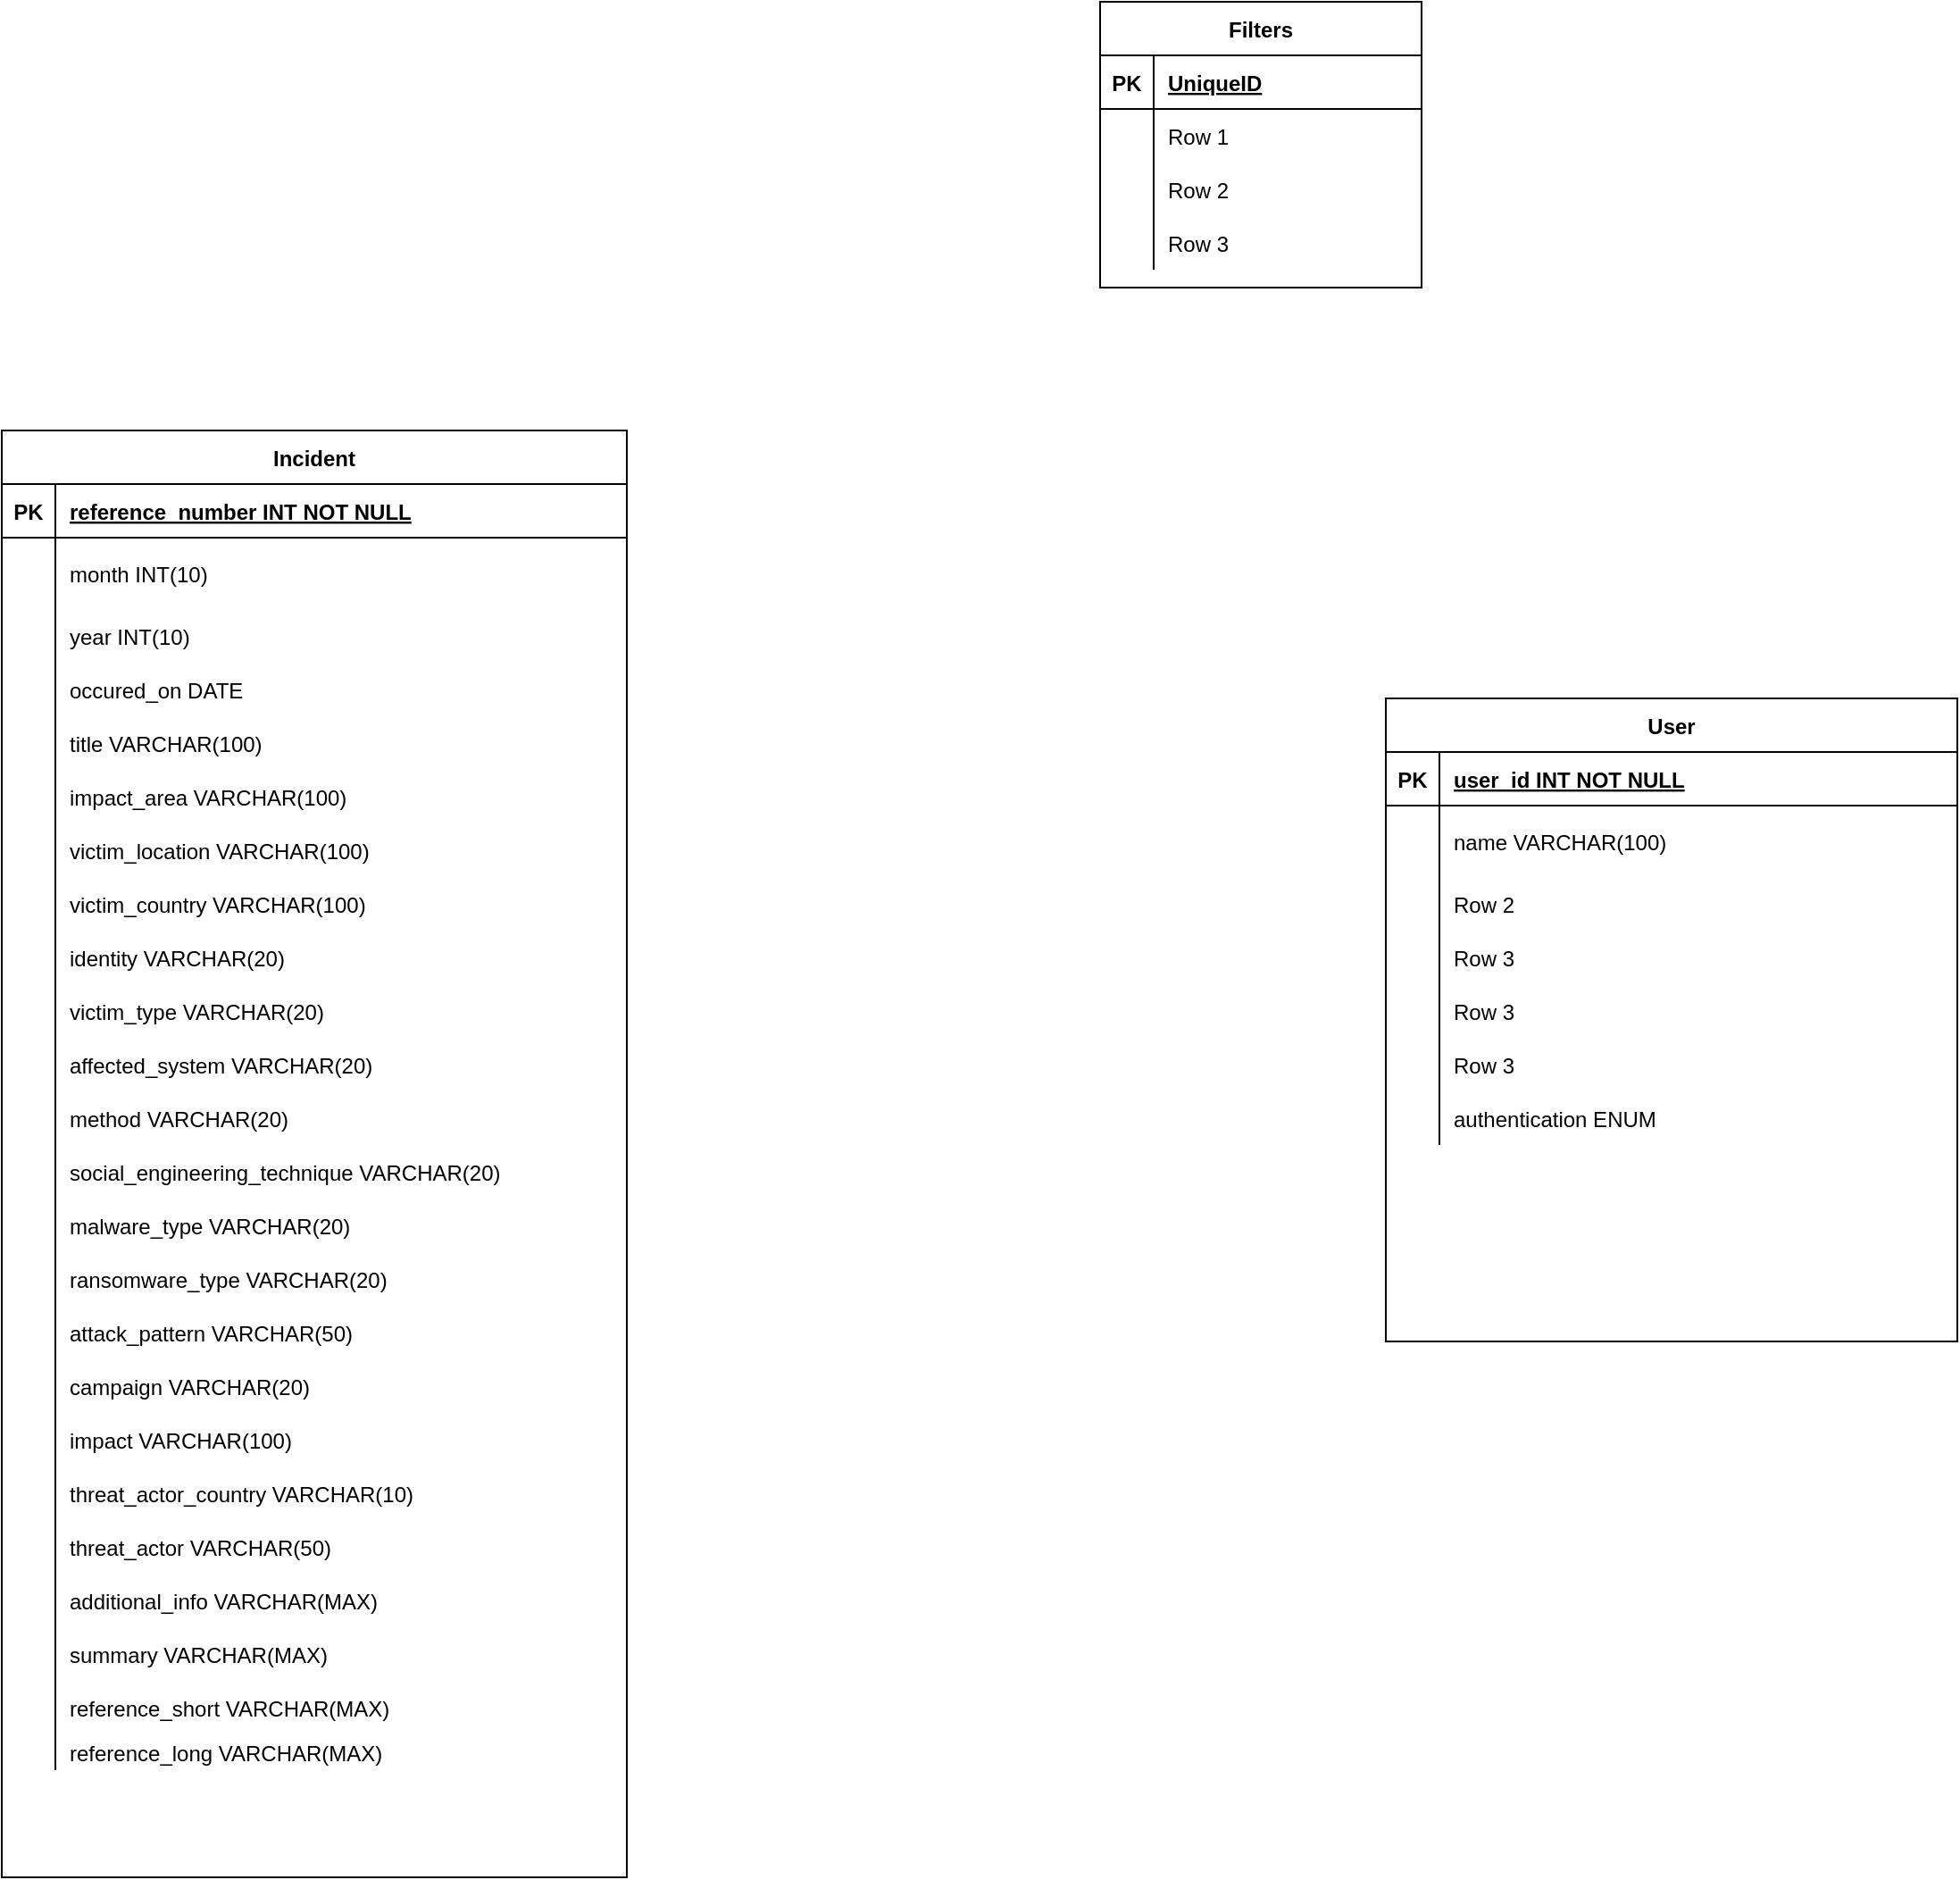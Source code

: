 <mxfile version="13.9.9" type="device"><diagram id="R2lEEEUBdFMjLlhIrx00" name="Page-1"><mxGraphModel dx="1463" dy="1934" grid="1" gridSize="10" guides="1" tooltips="1" connect="1" arrows="1" fold="1" page="1" pageScale="1" pageWidth="850" pageHeight="1100" math="0" shadow="0" extFonts="Permanent Marker^https://fonts.googleapis.com/css?family=Permanent+Marker"><root><mxCell id="0"/><mxCell id="1" parent="0"/><mxCell id="C-vyLk0tnHw3VtMMgP7b-23" value="Incident" style="shape=table;startSize=30;container=1;collapsible=1;childLayout=tableLayout;fixedRows=1;rowLines=0;fontStyle=1;align=center;resizeLast=1;" parent="1" vertex="1"><mxGeometry x="75" y="-490" width="350" height="810" as="geometry"/></mxCell><mxCell id="C-vyLk0tnHw3VtMMgP7b-24" value="" style="shape=partialRectangle;collapsible=0;dropTarget=0;pointerEvents=0;fillColor=none;points=[[0,0.5],[1,0.5]];portConstraint=eastwest;top=0;left=0;right=0;bottom=1;" parent="C-vyLk0tnHw3VtMMgP7b-23" vertex="1"><mxGeometry y="30" width="350" height="30" as="geometry"/></mxCell><mxCell id="C-vyLk0tnHw3VtMMgP7b-25" value="PK" style="shape=partialRectangle;overflow=hidden;connectable=0;fillColor=none;top=0;left=0;bottom=0;right=0;fontStyle=1;" parent="C-vyLk0tnHw3VtMMgP7b-24" vertex="1"><mxGeometry width="30" height="30" as="geometry"/></mxCell><mxCell id="C-vyLk0tnHw3VtMMgP7b-26" value="reference_number INT NOT NULL" style="shape=partialRectangle;overflow=hidden;connectable=0;fillColor=none;top=0;left=0;bottom=0;right=0;align=left;spacingLeft=6;fontStyle=5;" parent="C-vyLk0tnHw3VtMMgP7b-24" vertex="1"><mxGeometry x="30" width="320" height="30" as="geometry"/></mxCell><mxCell id="C-vyLk0tnHw3VtMMgP7b-27" value="" style="shape=partialRectangle;collapsible=0;dropTarget=0;pointerEvents=0;fillColor=none;points=[[0,0.5],[1,0.5]];portConstraint=eastwest;top=0;left=0;right=0;bottom=0;" parent="C-vyLk0tnHw3VtMMgP7b-23" vertex="1"><mxGeometry y="60" width="350" height="40" as="geometry"/></mxCell><mxCell id="C-vyLk0tnHw3VtMMgP7b-28" value="" style="shape=partialRectangle;overflow=hidden;connectable=0;fillColor=none;top=0;left=0;bottom=0;right=0;" parent="C-vyLk0tnHw3VtMMgP7b-27" vertex="1"><mxGeometry width="30" height="40" as="geometry"/></mxCell><mxCell id="C-vyLk0tnHw3VtMMgP7b-29" value="month INT(10)" style="shape=partialRectangle;overflow=hidden;connectable=0;fillColor=none;top=0;left=0;bottom=0;right=0;align=left;spacingLeft=6;" parent="C-vyLk0tnHw3VtMMgP7b-27" vertex="1"><mxGeometry x="30" width="320" height="40" as="geometry"/></mxCell><mxCell id="mZzaC0YMldIAz-Wv81m_-47" value="" style="shape=partialRectangle;collapsible=0;dropTarget=0;pointerEvents=0;fillColor=none;points=[[0,0.5],[1,0.5]];portConstraint=eastwest;top=0;left=0;right=0;bottom=0;" parent="C-vyLk0tnHw3VtMMgP7b-23" vertex="1"><mxGeometry y="100" width="350" height="30" as="geometry"/></mxCell><mxCell id="mZzaC0YMldIAz-Wv81m_-48" value="" style="shape=partialRectangle;overflow=hidden;connectable=0;fillColor=none;top=0;left=0;bottom=0;right=0;" parent="mZzaC0YMldIAz-Wv81m_-47" vertex="1"><mxGeometry width="30" height="30" as="geometry"/></mxCell><mxCell id="mZzaC0YMldIAz-Wv81m_-49" value="year INT(10)" style="shape=partialRectangle;overflow=hidden;connectable=0;fillColor=none;top=0;left=0;bottom=0;right=0;align=left;spacingLeft=6;" parent="mZzaC0YMldIAz-Wv81m_-47" vertex="1"><mxGeometry x="30" width="320" height="30" as="geometry"/></mxCell><mxCell id="mZzaC0YMldIAz-Wv81m_-62" value="" style="shape=partialRectangle;collapsible=0;dropTarget=0;pointerEvents=0;fillColor=none;points=[[0,0.5],[1,0.5]];portConstraint=eastwest;top=0;left=0;right=0;bottom=0;" parent="C-vyLk0tnHw3VtMMgP7b-23" vertex="1"><mxGeometry y="130" width="350" height="30" as="geometry"/></mxCell><mxCell id="mZzaC0YMldIAz-Wv81m_-63" value="" style="shape=partialRectangle;overflow=hidden;connectable=0;fillColor=none;top=0;left=0;bottom=0;right=0;" parent="mZzaC0YMldIAz-Wv81m_-62" vertex="1"><mxGeometry width="30" height="30" as="geometry"/></mxCell><mxCell id="mZzaC0YMldIAz-Wv81m_-64" value="occured_on DATE" style="shape=partialRectangle;overflow=hidden;connectable=0;fillColor=none;top=0;left=0;bottom=0;right=0;align=left;spacingLeft=6;" parent="mZzaC0YMldIAz-Wv81m_-62" vertex="1"><mxGeometry x="30" width="320" height="30" as="geometry"/></mxCell><mxCell id="mZzaC0YMldIAz-Wv81m_-50" value="" style="shape=partialRectangle;collapsible=0;dropTarget=0;pointerEvents=0;fillColor=none;points=[[0,0.5],[1,0.5]];portConstraint=eastwest;top=0;left=0;right=0;bottom=0;" parent="C-vyLk0tnHw3VtMMgP7b-23" vertex="1"><mxGeometry y="160" width="350" height="30" as="geometry"/></mxCell><mxCell id="mZzaC0YMldIAz-Wv81m_-51" value="" style="shape=partialRectangle;overflow=hidden;connectable=0;fillColor=none;top=0;left=0;bottom=0;right=0;" parent="mZzaC0YMldIAz-Wv81m_-50" vertex="1"><mxGeometry width="30" height="30" as="geometry"/></mxCell><mxCell id="mZzaC0YMldIAz-Wv81m_-52" value="title VARCHAR(100)" style="shape=partialRectangle;overflow=hidden;connectable=0;fillColor=none;top=0;left=0;bottom=0;right=0;align=left;spacingLeft=6;" parent="mZzaC0YMldIAz-Wv81m_-50" vertex="1"><mxGeometry x="30" width="320" height="30" as="geometry"/></mxCell><mxCell id="mZzaC0YMldIAz-Wv81m_-53" value="" style="shape=partialRectangle;collapsible=0;dropTarget=0;pointerEvents=0;fillColor=none;points=[[0,0.5],[1,0.5]];portConstraint=eastwest;top=0;left=0;right=0;bottom=0;" parent="C-vyLk0tnHw3VtMMgP7b-23" vertex="1"><mxGeometry y="190" width="350" height="30" as="geometry"/></mxCell><mxCell id="mZzaC0YMldIAz-Wv81m_-54" value="" style="shape=partialRectangle;overflow=hidden;connectable=0;fillColor=none;top=0;left=0;bottom=0;right=0;" parent="mZzaC0YMldIAz-Wv81m_-53" vertex="1"><mxGeometry width="30" height="30" as="geometry"/></mxCell><mxCell id="mZzaC0YMldIAz-Wv81m_-55" value="impact_area VARCHAR(100)" style="shape=partialRectangle;overflow=hidden;connectable=0;fillColor=none;top=0;left=0;bottom=0;right=0;align=left;spacingLeft=6;" parent="mZzaC0YMldIAz-Wv81m_-53" vertex="1"><mxGeometry x="30" width="320" height="30" as="geometry"/></mxCell><mxCell id="mZzaC0YMldIAz-Wv81m_-56" value="" style="shape=partialRectangle;collapsible=0;dropTarget=0;pointerEvents=0;fillColor=none;points=[[0,0.5],[1,0.5]];portConstraint=eastwest;top=0;left=0;right=0;bottom=0;" parent="C-vyLk0tnHw3VtMMgP7b-23" vertex="1"><mxGeometry y="220" width="350" height="30" as="geometry"/></mxCell><mxCell id="mZzaC0YMldIAz-Wv81m_-57" value="" style="shape=partialRectangle;overflow=hidden;connectable=0;fillColor=none;top=0;left=0;bottom=0;right=0;" parent="mZzaC0YMldIAz-Wv81m_-56" vertex="1"><mxGeometry width="30" height="30" as="geometry"/></mxCell><mxCell id="mZzaC0YMldIAz-Wv81m_-58" value="victim_location VARCHAR(100)" style="shape=partialRectangle;overflow=hidden;connectable=0;fillColor=none;top=0;left=0;bottom=0;right=0;align=left;spacingLeft=6;" parent="mZzaC0YMldIAz-Wv81m_-56" vertex="1"><mxGeometry x="30" width="320" height="30" as="geometry"/></mxCell><mxCell id="mZzaC0YMldIAz-Wv81m_-59" value="" style="shape=partialRectangle;collapsible=0;dropTarget=0;pointerEvents=0;fillColor=none;points=[[0,0.5],[1,0.5]];portConstraint=eastwest;top=0;left=0;right=0;bottom=0;" parent="C-vyLk0tnHw3VtMMgP7b-23" vertex="1"><mxGeometry y="250" width="350" height="30" as="geometry"/></mxCell><mxCell id="mZzaC0YMldIAz-Wv81m_-60" value="" style="shape=partialRectangle;overflow=hidden;connectable=0;fillColor=none;top=0;left=0;bottom=0;right=0;" parent="mZzaC0YMldIAz-Wv81m_-59" vertex="1"><mxGeometry width="30" height="30" as="geometry"/></mxCell><mxCell id="mZzaC0YMldIAz-Wv81m_-61" value="victim_country VARCHAR(100)" style="shape=partialRectangle;overflow=hidden;connectable=0;fillColor=none;top=0;left=0;bottom=0;right=0;align=left;spacingLeft=6;" parent="mZzaC0YMldIAz-Wv81m_-59" vertex="1"><mxGeometry x="30" width="320" height="30" as="geometry"/></mxCell><mxCell id="mZzaC0YMldIAz-Wv81m_-65" value="" style="shape=partialRectangle;collapsible=0;dropTarget=0;pointerEvents=0;fillColor=none;points=[[0,0.5],[1,0.5]];portConstraint=eastwest;top=0;left=0;right=0;bottom=0;" parent="C-vyLk0tnHw3VtMMgP7b-23" vertex="1"><mxGeometry y="280" width="350" height="30" as="geometry"/></mxCell><mxCell id="mZzaC0YMldIAz-Wv81m_-66" value="" style="shape=partialRectangle;overflow=hidden;connectable=0;fillColor=none;top=0;left=0;bottom=0;right=0;" parent="mZzaC0YMldIAz-Wv81m_-65" vertex="1"><mxGeometry width="30" height="30" as="geometry"/></mxCell><mxCell id="mZzaC0YMldIAz-Wv81m_-67" value="identity VARCHAR(20)" style="shape=partialRectangle;overflow=hidden;connectable=0;fillColor=none;top=0;left=0;bottom=0;right=0;align=left;spacingLeft=6;" parent="mZzaC0YMldIAz-Wv81m_-65" vertex="1"><mxGeometry x="30" width="320" height="30" as="geometry"/></mxCell><mxCell id="mZzaC0YMldIAz-Wv81m_-68" value="" style="shape=partialRectangle;collapsible=0;dropTarget=0;pointerEvents=0;fillColor=none;points=[[0,0.5],[1,0.5]];portConstraint=eastwest;top=0;left=0;right=0;bottom=0;" parent="C-vyLk0tnHw3VtMMgP7b-23" vertex="1"><mxGeometry y="310" width="350" height="30" as="geometry"/></mxCell><mxCell id="mZzaC0YMldIAz-Wv81m_-69" value="" style="shape=partialRectangle;overflow=hidden;connectable=0;fillColor=none;top=0;left=0;bottom=0;right=0;" parent="mZzaC0YMldIAz-Wv81m_-68" vertex="1"><mxGeometry width="30" height="30" as="geometry"/></mxCell><mxCell id="mZzaC0YMldIAz-Wv81m_-70" value="victim_type VARCHAR(20)" style="shape=partialRectangle;overflow=hidden;connectable=0;fillColor=none;top=0;left=0;bottom=0;right=0;align=left;spacingLeft=6;" parent="mZzaC0YMldIAz-Wv81m_-68" vertex="1"><mxGeometry x="30" width="320" height="30" as="geometry"/></mxCell><mxCell id="mZzaC0YMldIAz-Wv81m_-71" value="" style="shape=partialRectangle;collapsible=0;dropTarget=0;pointerEvents=0;fillColor=none;points=[[0,0.5],[1,0.5]];portConstraint=eastwest;top=0;left=0;right=0;bottom=0;" parent="C-vyLk0tnHw3VtMMgP7b-23" vertex="1"><mxGeometry y="340" width="350" height="30" as="geometry"/></mxCell><mxCell id="mZzaC0YMldIAz-Wv81m_-72" value="" style="shape=partialRectangle;overflow=hidden;connectable=0;fillColor=none;top=0;left=0;bottom=0;right=0;" parent="mZzaC0YMldIAz-Wv81m_-71" vertex="1"><mxGeometry width="30" height="30" as="geometry"/></mxCell><mxCell id="mZzaC0YMldIAz-Wv81m_-73" value="affected_system VARCHAR(20)" style="shape=partialRectangle;overflow=hidden;connectable=0;fillColor=none;top=0;left=0;bottom=0;right=0;align=left;spacingLeft=6;" parent="mZzaC0YMldIAz-Wv81m_-71" vertex="1"><mxGeometry x="30" width="320" height="30" as="geometry"/></mxCell><mxCell id="mZzaC0YMldIAz-Wv81m_-74" value="" style="shape=partialRectangle;collapsible=0;dropTarget=0;pointerEvents=0;fillColor=none;points=[[0,0.5],[1,0.5]];portConstraint=eastwest;top=0;left=0;right=0;bottom=0;" parent="C-vyLk0tnHw3VtMMgP7b-23" vertex="1"><mxGeometry y="370" width="350" height="30" as="geometry"/></mxCell><mxCell id="mZzaC0YMldIAz-Wv81m_-75" value="" style="shape=partialRectangle;overflow=hidden;connectable=0;fillColor=none;top=0;left=0;bottom=0;right=0;" parent="mZzaC0YMldIAz-Wv81m_-74" vertex="1"><mxGeometry width="30" height="30" as="geometry"/></mxCell><mxCell id="mZzaC0YMldIAz-Wv81m_-76" value="method VARCHAR(20)" style="shape=partialRectangle;overflow=hidden;connectable=0;fillColor=none;top=0;left=0;bottom=0;right=0;align=left;spacingLeft=6;" parent="mZzaC0YMldIAz-Wv81m_-74" vertex="1"><mxGeometry x="30" width="320" height="30" as="geometry"/></mxCell><mxCell id="mZzaC0YMldIAz-Wv81m_-77" value="" style="shape=partialRectangle;collapsible=0;dropTarget=0;pointerEvents=0;fillColor=none;points=[[0,0.5],[1,0.5]];portConstraint=eastwest;top=0;left=0;right=0;bottom=0;" parent="C-vyLk0tnHw3VtMMgP7b-23" vertex="1"><mxGeometry y="400" width="350" height="30" as="geometry"/></mxCell><mxCell id="mZzaC0YMldIAz-Wv81m_-78" value="" style="shape=partialRectangle;overflow=hidden;connectable=0;fillColor=none;top=0;left=0;bottom=0;right=0;" parent="mZzaC0YMldIAz-Wv81m_-77" vertex="1"><mxGeometry width="30" height="30" as="geometry"/></mxCell><mxCell id="mZzaC0YMldIAz-Wv81m_-79" value="social_engineering_technique VARCHAR(20)" style="shape=partialRectangle;overflow=hidden;connectable=0;fillColor=none;top=0;left=0;bottom=0;right=0;align=left;spacingLeft=6;" parent="mZzaC0YMldIAz-Wv81m_-77" vertex="1"><mxGeometry x="30" width="320" height="30" as="geometry"/></mxCell><mxCell id="mZzaC0YMldIAz-Wv81m_-80" value="" style="shape=partialRectangle;collapsible=0;dropTarget=0;pointerEvents=0;fillColor=none;points=[[0,0.5],[1,0.5]];portConstraint=eastwest;top=0;left=0;right=0;bottom=0;" parent="C-vyLk0tnHw3VtMMgP7b-23" vertex="1"><mxGeometry y="430" width="350" height="30" as="geometry"/></mxCell><mxCell id="mZzaC0YMldIAz-Wv81m_-81" value="" style="shape=partialRectangle;overflow=hidden;connectable=0;fillColor=none;top=0;left=0;bottom=0;right=0;" parent="mZzaC0YMldIAz-Wv81m_-80" vertex="1"><mxGeometry width="30" height="30" as="geometry"/></mxCell><mxCell id="mZzaC0YMldIAz-Wv81m_-82" value="malware_type VARCHAR(20)" style="shape=partialRectangle;overflow=hidden;connectable=0;fillColor=none;top=0;left=0;bottom=0;right=0;align=left;spacingLeft=6;" parent="mZzaC0YMldIAz-Wv81m_-80" vertex="1"><mxGeometry x="30" width="320" height="30" as="geometry"/></mxCell><mxCell id="mZzaC0YMldIAz-Wv81m_-83" value="" style="shape=partialRectangle;collapsible=0;dropTarget=0;pointerEvents=0;fillColor=none;points=[[0,0.5],[1,0.5]];portConstraint=eastwest;top=0;left=0;right=0;bottom=0;" parent="C-vyLk0tnHw3VtMMgP7b-23" vertex="1"><mxGeometry y="460" width="350" height="30" as="geometry"/></mxCell><mxCell id="mZzaC0YMldIAz-Wv81m_-84" value="" style="shape=partialRectangle;overflow=hidden;connectable=0;fillColor=none;top=0;left=0;bottom=0;right=0;" parent="mZzaC0YMldIAz-Wv81m_-83" vertex="1"><mxGeometry width="30" height="30" as="geometry"/></mxCell><mxCell id="mZzaC0YMldIAz-Wv81m_-85" value="ransomware_type VARCHAR(20)" style="shape=partialRectangle;overflow=hidden;connectable=0;fillColor=none;top=0;left=0;bottom=0;right=0;align=left;spacingLeft=6;" parent="mZzaC0YMldIAz-Wv81m_-83" vertex="1"><mxGeometry x="30" width="320" height="30" as="geometry"/></mxCell><mxCell id="mZzaC0YMldIAz-Wv81m_-86" value="" style="shape=partialRectangle;collapsible=0;dropTarget=0;pointerEvents=0;fillColor=none;points=[[0,0.5],[1,0.5]];portConstraint=eastwest;top=0;left=0;right=0;bottom=0;" parent="C-vyLk0tnHw3VtMMgP7b-23" vertex="1"><mxGeometry y="490" width="350" height="30" as="geometry"/></mxCell><mxCell id="mZzaC0YMldIAz-Wv81m_-87" value="" style="shape=partialRectangle;overflow=hidden;connectable=0;fillColor=none;top=0;left=0;bottom=0;right=0;" parent="mZzaC0YMldIAz-Wv81m_-86" vertex="1"><mxGeometry width="30" height="30" as="geometry"/></mxCell><mxCell id="mZzaC0YMldIAz-Wv81m_-88" value="attack_pattern VARCHAR(50)" style="shape=partialRectangle;overflow=hidden;connectable=0;fillColor=none;top=0;left=0;bottom=0;right=0;align=left;spacingLeft=6;" parent="mZzaC0YMldIAz-Wv81m_-86" vertex="1"><mxGeometry x="30" width="320" height="30" as="geometry"/></mxCell><mxCell id="mZzaC0YMldIAz-Wv81m_-89" value="" style="shape=partialRectangle;collapsible=0;dropTarget=0;pointerEvents=0;fillColor=none;points=[[0,0.5],[1,0.5]];portConstraint=eastwest;top=0;left=0;right=0;bottom=0;" parent="C-vyLk0tnHw3VtMMgP7b-23" vertex="1"><mxGeometry y="520" width="350" height="30" as="geometry"/></mxCell><mxCell id="mZzaC0YMldIAz-Wv81m_-90" value="" style="shape=partialRectangle;overflow=hidden;connectable=0;fillColor=none;top=0;left=0;bottom=0;right=0;" parent="mZzaC0YMldIAz-Wv81m_-89" vertex="1"><mxGeometry width="30" height="30" as="geometry"/></mxCell><mxCell id="mZzaC0YMldIAz-Wv81m_-91" value="campaign VARCHAR(20)" style="shape=partialRectangle;overflow=hidden;connectable=0;fillColor=none;top=0;left=0;bottom=0;right=0;align=left;spacingLeft=6;" parent="mZzaC0YMldIAz-Wv81m_-89" vertex="1"><mxGeometry x="30" width="320" height="30" as="geometry"/></mxCell><mxCell id="mZzaC0YMldIAz-Wv81m_-92" value="" style="shape=partialRectangle;collapsible=0;dropTarget=0;pointerEvents=0;fillColor=none;points=[[0,0.5],[1,0.5]];portConstraint=eastwest;top=0;left=0;right=0;bottom=0;" parent="C-vyLk0tnHw3VtMMgP7b-23" vertex="1"><mxGeometry y="550" width="350" height="30" as="geometry"/></mxCell><mxCell id="mZzaC0YMldIAz-Wv81m_-93" value="" style="shape=partialRectangle;overflow=hidden;connectable=0;fillColor=none;top=0;left=0;bottom=0;right=0;" parent="mZzaC0YMldIAz-Wv81m_-92" vertex="1"><mxGeometry width="30" height="30" as="geometry"/></mxCell><mxCell id="mZzaC0YMldIAz-Wv81m_-94" value="impact VARCHAR(100)" style="shape=partialRectangle;overflow=hidden;connectable=0;fillColor=none;top=0;left=0;bottom=0;right=0;align=left;spacingLeft=6;" parent="mZzaC0YMldIAz-Wv81m_-92" vertex="1"><mxGeometry x="30" width="320" height="30" as="geometry"/></mxCell><mxCell id="mZzaC0YMldIAz-Wv81m_-95" value="" style="shape=partialRectangle;collapsible=0;dropTarget=0;pointerEvents=0;fillColor=none;points=[[0,0.5],[1,0.5]];portConstraint=eastwest;top=0;left=0;right=0;bottom=0;" parent="C-vyLk0tnHw3VtMMgP7b-23" vertex="1"><mxGeometry y="580" width="350" height="30" as="geometry"/></mxCell><mxCell id="mZzaC0YMldIAz-Wv81m_-96" value="" style="shape=partialRectangle;overflow=hidden;connectable=0;fillColor=none;top=0;left=0;bottom=0;right=0;" parent="mZzaC0YMldIAz-Wv81m_-95" vertex="1"><mxGeometry width="30" height="30" as="geometry"/></mxCell><mxCell id="mZzaC0YMldIAz-Wv81m_-97" value="threat_actor_country VARCHAR(10)" style="shape=partialRectangle;overflow=hidden;connectable=0;fillColor=none;top=0;left=0;bottom=0;right=0;align=left;spacingLeft=6;" parent="mZzaC0YMldIAz-Wv81m_-95" vertex="1"><mxGeometry x="30" width="320" height="30" as="geometry"/></mxCell><mxCell id="mZzaC0YMldIAz-Wv81m_-98" value="" style="shape=partialRectangle;collapsible=0;dropTarget=0;pointerEvents=0;fillColor=none;points=[[0,0.5],[1,0.5]];portConstraint=eastwest;top=0;left=0;right=0;bottom=0;" parent="C-vyLk0tnHw3VtMMgP7b-23" vertex="1"><mxGeometry y="610" width="350" height="30" as="geometry"/></mxCell><mxCell id="mZzaC0YMldIAz-Wv81m_-99" value="" style="shape=partialRectangle;overflow=hidden;connectable=0;fillColor=none;top=0;left=0;bottom=0;right=0;" parent="mZzaC0YMldIAz-Wv81m_-98" vertex="1"><mxGeometry width="30" height="30" as="geometry"/></mxCell><mxCell id="mZzaC0YMldIAz-Wv81m_-100" value="threat_actor VARCHAR(50)" style="shape=partialRectangle;overflow=hidden;connectable=0;fillColor=none;top=0;left=0;bottom=0;right=0;align=left;spacingLeft=6;" parent="mZzaC0YMldIAz-Wv81m_-98" vertex="1"><mxGeometry x="30" width="320" height="30" as="geometry"/></mxCell><mxCell id="mZzaC0YMldIAz-Wv81m_-101" value="" style="shape=partialRectangle;collapsible=0;dropTarget=0;pointerEvents=0;fillColor=none;points=[[0,0.5],[1,0.5]];portConstraint=eastwest;top=0;left=0;right=0;bottom=0;" parent="C-vyLk0tnHw3VtMMgP7b-23" vertex="1"><mxGeometry y="640" width="350" height="30" as="geometry"/></mxCell><mxCell id="mZzaC0YMldIAz-Wv81m_-102" value="" style="shape=partialRectangle;overflow=hidden;connectable=0;fillColor=none;top=0;left=0;bottom=0;right=0;" parent="mZzaC0YMldIAz-Wv81m_-101" vertex="1"><mxGeometry width="30" height="30" as="geometry"/></mxCell><mxCell id="mZzaC0YMldIAz-Wv81m_-103" value="additional_info VARCHAR(MAX)" style="shape=partialRectangle;overflow=hidden;connectable=0;fillColor=none;top=0;left=0;bottom=0;right=0;align=left;spacingLeft=6;" parent="mZzaC0YMldIAz-Wv81m_-101" vertex="1"><mxGeometry x="30" width="320" height="30" as="geometry"/></mxCell><mxCell id="mZzaC0YMldIAz-Wv81m_-104" value="" style="shape=partialRectangle;collapsible=0;dropTarget=0;pointerEvents=0;fillColor=none;points=[[0,0.5],[1,0.5]];portConstraint=eastwest;top=0;left=0;right=0;bottom=0;" parent="C-vyLk0tnHw3VtMMgP7b-23" vertex="1"><mxGeometry y="670" width="350" height="30" as="geometry"/></mxCell><mxCell id="mZzaC0YMldIAz-Wv81m_-105" value="" style="shape=partialRectangle;overflow=hidden;connectable=0;fillColor=none;top=0;left=0;bottom=0;right=0;" parent="mZzaC0YMldIAz-Wv81m_-104" vertex="1"><mxGeometry width="30" height="30" as="geometry"/></mxCell><mxCell id="mZzaC0YMldIAz-Wv81m_-106" value="summary VARCHAR(MAX)" style="shape=partialRectangle;overflow=hidden;connectable=0;fillColor=none;top=0;left=0;bottom=0;right=0;align=left;spacingLeft=6;" parent="mZzaC0YMldIAz-Wv81m_-104" vertex="1"><mxGeometry x="30" width="320" height="30" as="geometry"/></mxCell><mxCell id="mZzaC0YMldIAz-Wv81m_-107" value="" style="shape=partialRectangle;collapsible=0;dropTarget=0;pointerEvents=0;fillColor=none;points=[[0,0.5],[1,0.5]];portConstraint=eastwest;top=0;left=0;right=0;bottom=0;" parent="C-vyLk0tnHw3VtMMgP7b-23" vertex="1"><mxGeometry y="700" width="350" height="30" as="geometry"/></mxCell><mxCell id="mZzaC0YMldIAz-Wv81m_-108" value="" style="shape=partialRectangle;overflow=hidden;connectable=0;fillColor=none;top=0;left=0;bottom=0;right=0;" parent="mZzaC0YMldIAz-Wv81m_-107" vertex="1"><mxGeometry width="30" height="30" as="geometry"/></mxCell><mxCell id="mZzaC0YMldIAz-Wv81m_-109" value="reference_short VARCHAR(MAX)" style="shape=partialRectangle;overflow=hidden;connectable=0;fillColor=none;top=0;left=0;bottom=0;right=0;align=left;spacingLeft=6;" parent="mZzaC0YMldIAz-Wv81m_-107" vertex="1"><mxGeometry x="30" width="320" height="30" as="geometry"/></mxCell><mxCell id="mZzaC0YMldIAz-Wv81m_-110" value="" style="shape=partialRectangle;collapsible=0;dropTarget=0;pointerEvents=0;fillColor=none;points=[[0,0.5],[1,0.5]];portConstraint=eastwest;top=0;left=0;right=0;bottom=0;" parent="C-vyLk0tnHw3VtMMgP7b-23" vertex="1"><mxGeometry y="730" width="350" height="20" as="geometry"/></mxCell><mxCell id="mZzaC0YMldIAz-Wv81m_-111" value="" style="shape=partialRectangle;overflow=hidden;connectable=0;fillColor=none;top=0;left=0;bottom=0;right=0;" parent="mZzaC0YMldIAz-Wv81m_-110" vertex="1"><mxGeometry width="30" height="20" as="geometry"/></mxCell><mxCell id="mZzaC0YMldIAz-Wv81m_-112" value="reference_long VARCHAR(MAX)" style="shape=partialRectangle;overflow=hidden;connectable=0;fillColor=none;top=0;left=0;bottom=0;right=0;align=left;spacingLeft=6;" parent="mZzaC0YMldIAz-Wv81m_-110" vertex="1"><mxGeometry x="30" width="320" height="20" as="geometry"/></mxCell><mxCell id="mZzaC0YMldIAz-Wv81m_-1" value="User" style="shape=table;startSize=30;container=1;collapsible=1;childLayout=tableLayout;fixedRows=1;rowLines=0;fontStyle=1;align=center;resizeLast=1;" parent="1" vertex="1"><mxGeometry x="850" y="-340" width="320" height="360" as="geometry"/></mxCell><mxCell id="mZzaC0YMldIAz-Wv81m_-2" value="" style="shape=partialRectangle;collapsible=0;dropTarget=0;pointerEvents=0;fillColor=none;top=0;left=0;bottom=1;right=0;points=[[0,0.5],[1,0.5]];portConstraint=eastwest;" parent="mZzaC0YMldIAz-Wv81m_-1" vertex="1"><mxGeometry y="30" width="320" height="30" as="geometry"/></mxCell><mxCell id="mZzaC0YMldIAz-Wv81m_-3" value="PK" style="shape=partialRectangle;connectable=0;fillColor=none;top=0;left=0;bottom=0;right=0;fontStyle=1;overflow=hidden;" parent="mZzaC0YMldIAz-Wv81m_-2" vertex="1"><mxGeometry width="30" height="30" as="geometry"/></mxCell><mxCell id="mZzaC0YMldIAz-Wv81m_-4" value="user_id INT NOT NULL" style="shape=partialRectangle;connectable=0;fillColor=none;top=0;left=0;bottom=0;right=0;align=left;spacingLeft=6;fontStyle=5;overflow=hidden;" parent="mZzaC0YMldIAz-Wv81m_-2" vertex="1"><mxGeometry x="30" width="290" height="30" as="geometry"/></mxCell><mxCell id="mZzaC0YMldIAz-Wv81m_-5" value="" style="shape=partialRectangle;collapsible=0;dropTarget=0;pointerEvents=0;fillColor=none;top=0;left=0;bottom=0;right=0;points=[[0,0.5],[1,0.5]];portConstraint=eastwest;" parent="mZzaC0YMldIAz-Wv81m_-1" vertex="1"><mxGeometry y="60" width="320" height="40" as="geometry"/></mxCell><mxCell id="mZzaC0YMldIAz-Wv81m_-6" value="" style="shape=partialRectangle;connectable=0;fillColor=none;top=0;left=0;bottom=0;right=0;editable=1;overflow=hidden;" parent="mZzaC0YMldIAz-Wv81m_-5" vertex="1"><mxGeometry width="30" height="40" as="geometry"/></mxCell><mxCell id="mZzaC0YMldIAz-Wv81m_-7" value="name VARCHAR(100)" style="shape=partialRectangle;connectable=0;fillColor=none;top=0;left=0;bottom=0;right=0;align=left;spacingLeft=6;overflow=hidden;" parent="mZzaC0YMldIAz-Wv81m_-5" vertex="1"><mxGeometry x="30" width="290" height="40" as="geometry"/></mxCell><mxCell id="mZzaC0YMldIAz-Wv81m_-8" value="" style="shape=partialRectangle;collapsible=0;dropTarget=0;pointerEvents=0;fillColor=none;top=0;left=0;bottom=0;right=0;points=[[0,0.5],[1,0.5]];portConstraint=eastwest;" parent="mZzaC0YMldIAz-Wv81m_-1" vertex="1"><mxGeometry y="100" width="320" height="30" as="geometry"/></mxCell><mxCell id="mZzaC0YMldIAz-Wv81m_-9" value="" style="shape=partialRectangle;connectable=0;fillColor=none;top=0;left=0;bottom=0;right=0;editable=1;overflow=hidden;" parent="mZzaC0YMldIAz-Wv81m_-8" vertex="1"><mxGeometry width="30" height="30" as="geometry"/></mxCell><mxCell id="mZzaC0YMldIAz-Wv81m_-10" value="Row 2" style="shape=partialRectangle;connectable=0;fillColor=none;top=0;left=0;bottom=0;right=0;align=left;spacingLeft=6;overflow=hidden;" parent="mZzaC0YMldIAz-Wv81m_-8" vertex="1"><mxGeometry x="30" width="290" height="30" as="geometry"/></mxCell><mxCell id="mZzaC0YMldIAz-Wv81m_-11" value="" style="shape=partialRectangle;collapsible=0;dropTarget=0;pointerEvents=0;fillColor=none;top=0;left=0;bottom=0;right=0;points=[[0,0.5],[1,0.5]];portConstraint=eastwest;" parent="mZzaC0YMldIAz-Wv81m_-1" vertex="1"><mxGeometry y="130" width="320" height="30" as="geometry"/></mxCell><mxCell id="mZzaC0YMldIAz-Wv81m_-12" value="" style="shape=partialRectangle;connectable=0;fillColor=none;top=0;left=0;bottom=0;right=0;editable=1;overflow=hidden;" parent="mZzaC0YMldIAz-Wv81m_-11" vertex="1"><mxGeometry width="30" height="30" as="geometry"/></mxCell><mxCell id="mZzaC0YMldIAz-Wv81m_-13" value="Row 3" style="shape=partialRectangle;connectable=0;fillColor=none;top=0;left=0;bottom=0;right=0;align=left;spacingLeft=6;overflow=hidden;" parent="mZzaC0YMldIAz-Wv81m_-11" vertex="1"><mxGeometry x="30" width="290" height="30" as="geometry"/></mxCell><mxCell id="mZzaC0YMldIAz-Wv81m_-28" value="" style="shape=partialRectangle;collapsible=0;dropTarget=0;pointerEvents=0;fillColor=none;top=0;left=0;bottom=0;right=0;points=[[0,0.5],[1,0.5]];portConstraint=eastwest;" parent="mZzaC0YMldIAz-Wv81m_-1" vertex="1"><mxGeometry y="160" width="320" height="30" as="geometry"/></mxCell><mxCell id="mZzaC0YMldIAz-Wv81m_-29" value="" style="shape=partialRectangle;connectable=0;fillColor=none;top=0;left=0;bottom=0;right=0;editable=1;overflow=hidden;" parent="mZzaC0YMldIAz-Wv81m_-28" vertex="1"><mxGeometry width="30" height="30" as="geometry"/></mxCell><mxCell id="mZzaC0YMldIAz-Wv81m_-30" value="Row 3" style="shape=partialRectangle;connectable=0;fillColor=none;top=0;left=0;bottom=0;right=0;align=left;spacingLeft=6;overflow=hidden;" parent="mZzaC0YMldIAz-Wv81m_-28" vertex="1"><mxGeometry x="30" width="290" height="30" as="geometry"/></mxCell><mxCell id="mZzaC0YMldIAz-Wv81m_-41" value="" style="shape=partialRectangle;collapsible=0;dropTarget=0;pointerEvents=0;fillColor=none;top=0;left=0;bottom=0;right=0;points=[[0,0.5],[1,0.5]];portConstraint=eastwest;" parent="mZzaC0YMldIAz-Wv81m_-1" vertex="1"><mxGeometry y="190" width="320" height="30" as="geometry"/></mxCell><mxCell id="mZzaC0YMldIAz-Wv81m_-42" value="" style="shape=partialRectangle;connectable=0;fillColor=none;top=0;left=0;bottom=0;right=0;editable=1;overflow=hidden;" parent="mZzaC0YMldIAz-Wv81m_-41" vertex="1"><mxGeometry width="30" height="30" as="geometry"/></mxCell><mxCell id="mZzaC0YMldIAz-Wv81m_-43" value="Row 3" style="shape=partialRectangle;connectable=0;fillColor=none;top=0;left=0;bottom=0;right=0;align=left;spacingLeft=6;overflow=hidden;" parent="mZzaC0YMldIAz-Wv81m_-41" vertex="1"><mxGeometry x="30" width="290" height="30" as="geometry"/></mxCell><mxCell id="mZzaC0YMldIAz-Wv81m_-44" value="" style="shape=partialRectangle;collapsible=0;dropTarget=0;pointerEvents=0;fillColor=none;top=0;left=0;bottom=0;right=0;points=[[0,0.5],[1,0.5]];portConstraint=eastwest;" parent="mZzaC0YMldIAz-Wv81m_-1" vertex="1"><mxGeometry y="220" width="320" height="30" as="geometry"/></mxCell><mxCell id="mZzaC0YMldIAz-Wv81m_-45" value="" style="shape=partialRectangle;connectable=0;fillColor=none;top=0;left=0;bottom=0;right=0;editable=1;overflow=hidden;" parent="mZzaC0YMldIAz-Wv81m_-44" vertex="1"><mxGeometry width="30" height="30" as="geometry"/></mxCell><mxCell id="mZzaC0YMldIAz-Wv81m_-46" value="authentication ENUM" style="shape=partialRectangle;connectable=0;fillColor=none;top=0;left=0;bottom=0;right=0;align=left;spacingLeft=6;overflow=hidden;" parent="mZzaC0YMldIAz-Wv81m_-44" vertex="1"><mxGeometry x="30" width="290" height="30" as="geometry"/></mxCell><mxCell id="OTNiMUvR9kH4fslP3_vs-1" value="Filters" style="shape=table;startSize=30;container=1;collapsible=1;childLayout=tableLayout;fixedRows=1;rowLines=0;fontStyle=1;align=center;resizeLast=1;" vertex="1" parent="1"><mxGeometry x="690" y="-730" width="180" height="160" as="geometry"/></mxCell><mxCell id="OTNiMUvR9kH4fslP3_vs-2" value="" style="shape=partialRectangle;collapsible=0;dropTarget=0;pointerEvents=0;fillColor=none;top=0;left=0;bottom=1;right=0;points=[[0,0.5],[1,0.5]];portConstraint=eastwest;" vertex="1" parent="OTNiMUvR9kH4fslP3_vs-1"><mxGeometry y="30" width="180" height="30" as="geometry"/></mxCell><mxCell id="OTNiMUvR9kH4fslP3_vs-3" value="PK" style="shape=partialRectangle;connectable=0;fillColor=none;top=0;left=0;bottom=0;right=0;fontStyle=1;overflow=hidden;" vertex="1" parent="OTNiMUvR9kH4fslP3_vs-2"><mxGeometry width="30" height="30" as="geometry"/></mxCell><mxCell id="OTNiMUvR9kH4fslP3_vs-4" value="UniqueID" style="shape=partialRectangle;connectable=0;fillColor=none;top=0;left=0;bottom=0;right=0;align=left;spacingLeft=6;fontStyle=5;overflow=hidden;" vertex="1" parent="OTNiMUvR9kH4fslP3_vs-2"><mxGeometry x="30" width="150" height="30" as="geometry"/></mxCell><mxCell id="OTNiMUvR9kH4fslP3_vs-5" value="" style="shape=partialRectangle;collapsible=0;dropTarget=0;pointerEvents=0;fillColor=none;top=0;left=0;bottom=0;right=0;points=[[0,0.5],[1,0.5]];portConstraint=eastwest;" vertex="1" parent="OTNiMUvR9kH4fslP3_vs-1"><mxGeometry y="60" width="180" height="30" as="geometry"/></mxCell><mxCell id="OTNiMUvR9kH4fslP3_vs-6" value="" style="shape=partialRectangle;connectable=0;fillColor=none;top=0;left=0;bottom=0;right=0;editable=1;overflow=hidden;" vertex="1" parent="OTNiMUvR9kH4fslP3_vs-5"><mxGeometry width="30" height="30" as="geometry"/></mxCell><mxCell id="OTNiMUvR9kH4fslP3_vs-7" value="Row 1" style="shape=partialRectangle;connectable=0;fillColor=none;top=0;left=0;bottom=0;right=0;align=left;spacingLeft=6;overflow=hidden;" vertex="1" parent="OTNiMUvR9kH4fslP3_vs-5"><mxGeometry x="30" width="150" height="30" as="geometry"/></mxCell><mxCell id="OTNiMUvR9kH4fslP3_vs-8" value="" style="shape=partialRectangle;collapsible=0;dropTarget=0;pointerEvents=0;fillColor=none;top=0;left=0;bottom=0;right=0;points=[[0,0.5],[1,0.5]];portConstraint=eastwest;" vertex="1" parent="OTNiMUvR9kH4fslP3_vs-1"><mxGeometry y="90" width="180" height="30" as="geometry"/></mxCell><mxCell id="OTNiMUvR9kH4fslP3_vs-9" value="" style="shape=partialRectangle;connectable=0;fillColor=none;top=0;left=0;bottom=0;right=0;editable=1;overflow=hidden;" vertex="1" parent="OTNiMUvR9kH4fslP3_vs-8"><mxGeometry width="30" height="30" as="geometry"/></mxCell><mxCell id="OTNiMUvR9kH4fslP3_vs-10" value="Row 2" style="shape=partialRectangle;connectable=0;fillColor=none;top=0;left=0;bottom=0;right=0;align=left;spacingLeft=6;overflow=hidden;" vertex="1" parent="OTNiMUvR9kH4fslP3_vs-8"><mxGeometry x="30" width="150" height="30" as="geometry"/></mxCell><mxCell id="OTNiMUvR9kH4fslP3_vs-11" value="" style="shape=partialRectangle;collapsible=0;dropTarget=0;pointerEvents=0;fillColor=none;top=0;left=0;bottom=0;right=0;points=[[0,0.5],[1,0.5]];portConstraint=eastwest;" vertex="1" parent="OTNiMUvR9kH4fslP3_vs-1"><mxGeometry y="120" width="180" height="30" as="geometry"/></mxCell><mxCell id="OTNiMUvR9kH4fslP3_vs-12" value="" style="shape=partialRectangle;connectable=0;fillColor=none;top=0;left=0;bottom=0;right=0;editable=1;overflow=hidden;" vertex="1" parent="OTNiMUvR9kH4fslP3_vs-11"><mxGeometry width="30" height="30" as="geometry"/></mxCell><mxCell id="OTNiMUvR9kH4fslP3_vs-13" value="Row 3" style="shape=partialRectangle;connectable=0;fillColor=none;top=0;left=0;bottom=0;right=0;align=left;spacingLeft=6;overflow=hidden;" vertex="1" parent="OTNiMUvR9kH4fslP3_vs-11"><mxGeometry x="30" width="150" height="30" as="geometry"/></mxCell></root></mxGraphModel></diagram></mxfile>